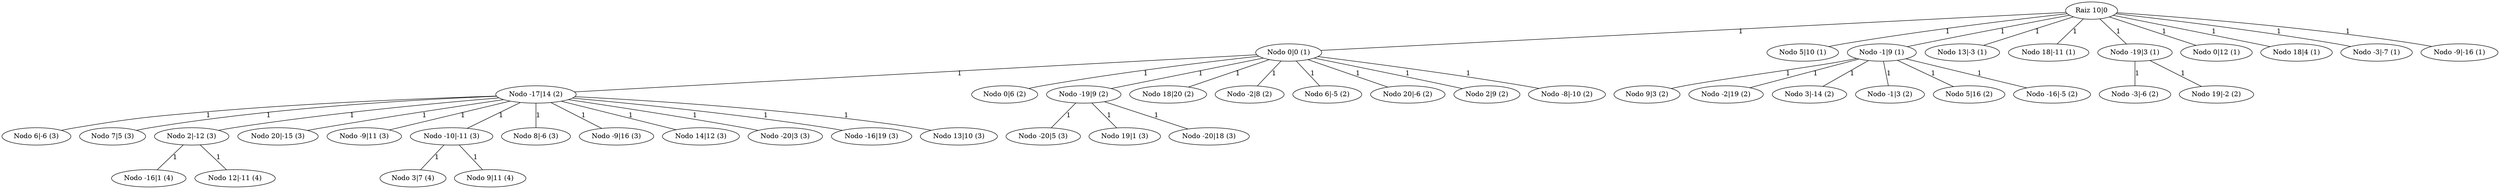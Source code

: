 graph DijkstraDorogovtsevMendes_50_10 {
    "10|0" [label="Raiz 10|0"];
    "0|0" [label="Nodo 0|0 (1)"];
    "5|10" [label="Nodo 5|10 (1)"];
    "-1|9" [label="Nodo -1|9 (1)"];
    "13|-3" [label="Nodo 13|-3 (1)"];
    "18|-11" [label="Nodo 18|-11 (1)"];
    "-19|3" [label="Nodo -19|3 (1)"];
    "0|12" [label="Nodo 0|12 (1)"];
    "18|4" [label="Nodo 18|4 (1)"];
    "-3|-7" [label="Nodo -3|-7 (1)"];
    "-9|-16" [label="Nodo -9|-16 (1)"];
    "-17|14" [label="Nodo -17|14 (2)"];
    "0|6" [label="Nodo 0|6 (2)"];
    "-19|9" [label="Nodo -19|9 (2)"];
    "18|20" [label="Nodo 18|20 (2)"];
    "-2|8" [label="Nodo -2|8 (2)"];
    "6|-5" [label="Nodo 6|-5 (2)"];
    "20|-6" [label="Nodo 20|-6 (2)"];
    "2|9" [label="Nodo 2|9 (2)"];
    "-8|-10" [label="Nodo -8|-10 (2)"];
    "9|3" [label="Nodo 9|3 (2)"];
    "-2|19" [label="Nodo -2|19 (2)"];
    "3|-14" [label="Nodo 3|-14 (2)"];
    "-1|3" [label="Nodo -1|3 (2)"];
    "5|16" [label="Nodo 5|16 (2)"];
    "-16|-5" [label="Nodo -16|-5 (2)"];
    "-3|-6" [label="Nodo -3|-6 (2)"];
    "19|-2" [label="Nodo 19|-2 (2)"];
    "6|-6" [label="Nodo 6|-6 (3)"];
    "7|5" [label="Nodo 7|5 (3)"];
    "2|-12" [label="Nodo 2|-12 (3)"];
    "20|-15" [label="Nodo 20|-15 (3)"];
    "-9|11" [label="Nodo -9|11 (3)"];
    "-10|-11" [label="Nodo -10|-11 (3)"];
    "8|-6" [label="Nodo 8|-6 (3)"];
    "-9|16" [label="Nodo -9|16 (3)"];
    "14|12" [label="Nodo 14|12 (3)"];
    "-20|3" [label="Nodo -20|3 (3)"];
    "-16|19" [label="Nodo -16|19 (3)"];
    "13|10" [label="Nodo 13|10 (3)"];
    "-20|5" [label="Nodo -20|5 (3)"];
    "19|1" [label="Nodo 19|1 (3)"];
    "-20|18" [label="Nodo -20|18 (3)"];
    "-16|1" [label="Nodo -16|1 (4)"];
    "12|-11" [label="Nodo 12|-11 (4)"];
    "3|7" [label="Nodo 3|7 (4)"];
    "9|11" [label="Nodo 9|11 (4)"];
    "10|0" -- "0|0" [label="1"];
    "10|0" -- "5|10" [label="1"];
    "10|0" -- "-1|9" [label="1"];
    "10|0" -- "13|-3" [label="1"];
    "10|0" -- "18|-11" [label="1"];
    "10|0" -- "-19|3" [label="1"];
    "10|0" -- "0|12" [label="1"];
    "10|0" -- "18|4" [label="1"];
    "10|0" -- "-3|-7" [label="1"];
    "10|0" -- "-9|-16" [label="1"];
    "0|0" -- "-17|14" [label="1"];
    "0|0" -- "0|6" [label="1"];
    "0|0" -- "-19|9" [label="1"];
    "0|0" -- "18|20" [label="1"];
    "0|0" -- "-2|8" [label="1"];
    "0|0" -- "6|-5" [label="1"];
    "0|0" -- "20|-6" [label="1"];
    "0|0" -- "2|9" [label="1"];
    "0|0" -- "-8|-10" [label="1"];
    "-1|9" -- "9|3" [label="1"];
    "-1|9" -- "-2|19" [label="1"];
    "-1|9" -- "3|-14" [label="1"];
    "-1|9" -- "-1|3" [label="1"];
    "-1|9" -- "5|16" [label="1"];
    "-1|9" -- "-16|-5" [label="1"];
    "-19|3" -- "-3|-6" [label="1"];
    "-19|3" -- "19|-2" [label="1"];
    "-17|14" -- "6|-6" [label="1"];
    "-17|14" -- "7|5" [label="1"];
    "-17|14" -- "2|-12" [label="1"];
    "-17|14" -- "20|-15" [label="1"];
    "-17|14" -- "-9|11" [label="1"];
    "-17|14" -- "-10|-11" [label="1"];
    "-17|14" -- "8|-6" [label="1"];
    "-17|14" -- "-9|16" [label="1"];
    "-17|14" -- "14|12" [label="1"];
    "-17|14" -- "-20|3" [label="1"];
    "-17|14" -- "-16|19" [label="1"];
    "-17|14" -- "13|10" [label="1"];
    "-19|9" -- "-20|5" [label="1"];
    "-19|9" -- "19|1" [label="1"];
    "-19|9" -- "-20|18" [label="1"];
    "2|-12" -- "-16|1" [label="1"];
    "2|-12" -- "12|-11" [label="1"];
    "-10|-11" -- "3|7" [label="1"];
    "-10|-11" -- "9|11" [label="1"];
}
